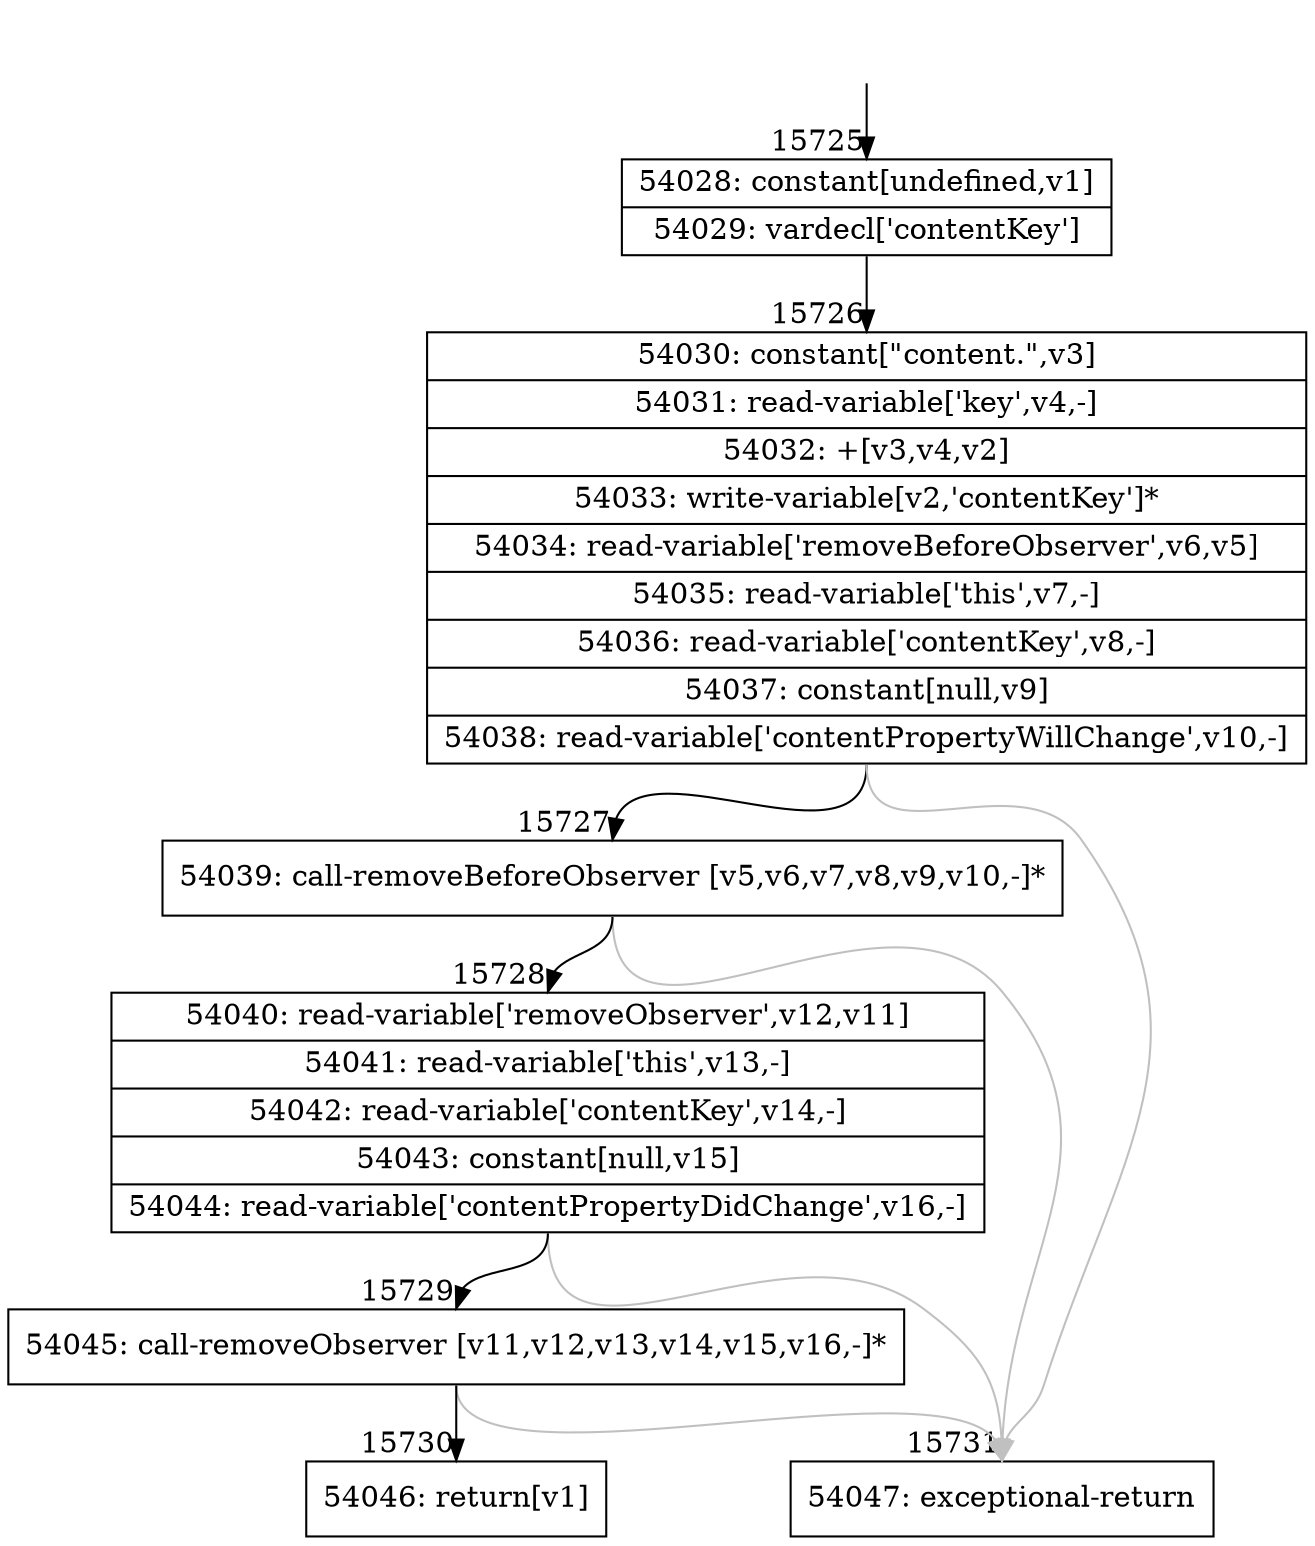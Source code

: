 digraph {
rankdir="TD"
BB_entry1338[shape=none,label=""];
BB_entry1338 -> BB15725 [tailport=s, headport=n, headlabel="    15725"]
BB15725 [shape=record label="{54028: constant[undefined,v1]|54029: vardecl['contentKey']}" ] 
BB15725 -> BB15726 [tailport=s, headport=n, headlabel="      15726"]
BB15726 [shape=record label="{54030: constant[\"content.\",v3]|54031: read-variable['key',v4,-]|54032: +[v3,v4,v2]|54033: write-variable[v2,'contentKey']*|54034: read-variable['removeBeforeObserver',v6,v5]|54035: read-variable['this',v7,-]|54036: read-variable['contentKey',v8,-]|54037: constant[null,v9]|54038: read-variable['contentPropertyWillChange',v10,-]}" ] 
BB15726 -> BB15727 [tailport=s, headport=n, headlabel="      15727"]
BB15726 -> BB15731 [tailport=s, headport=n, color=gray, headlabel="      15731"]
BB15727 [shape=record label="{54039: call-removeBeforeObserver [v5,v6,v7,v8,v9,v10,-]*}" ] 
BB15727 -> BB15728 [tailport=s, headport=n, headlabel="      15728"]
BB15727 -> BB15731 [tailport=s, headport=n, color=gray]
BB15728 [shape=record label="{54040: read-variable['removeObserver',v12,v11]|54041: read-variable['this',v13,-]|54042: read-variable['contentKey',v14,-]|54043: constant[null,v15]|54044: read-variable['contentPropertyDidChange',v16,-]}" ] 
BB15728 -> BB15729 [tailport=s, headport=n, headlabel="      15729"]
BB15728 -> BB15731 [tailport=s, headport=n, color=gray]
BB15729 [shape=record label="{54045: call-removeObserver [v11,v12,v13,v14,v15,v16,-]*}" ] 
BB15729 -> BB15730 [tailport=s, headport=n, headlabel="      15730"]
BB15729 -> BB15731 [tailport=s, headport=n, color=gray]
BB15730 [shape=record label="{54046: return[v1]}" ] 
BB15731 [shape=record label="{54047: exceptional-return}" ] 
//#$~ 28963
}
